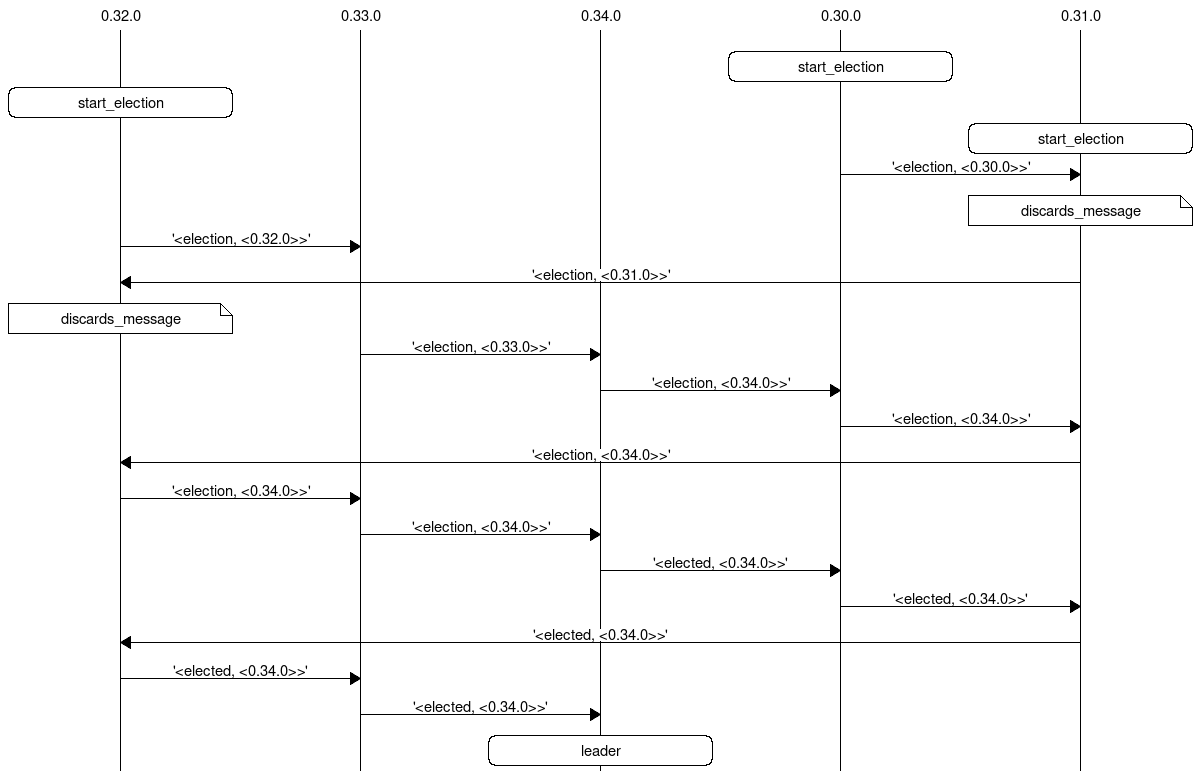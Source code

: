 msc {
 hscale=2;
"0.32.0", "0.33.0", "0.34.0", "0.30.0", "0.31.0";|||;
"0.30.0" rbox "0.30.0" [label="start_election"];
"0.32.0" rbox "0.32.0" [label="start_election"];
"0.31.0" rbox "0.31.0" [label="start_election"];
"0.30.0" => "0.31.0" [label="'<election, <0.30.0>>'"];
"0.31.0" note "0.31.0" [label="discards_message"];
"0.32.0" => "0.33.0" [label="'<election, <0.32.0>>'"];
"0.31.0" => "0.32.0" [label="'<election, <0.31.0>>'"];
"0.32.0" note "0.32.0" [label="discards_message"];
"0.33.0" => "0.34.0" [label="'<election, <0.33.0>>'"];
"0.34.0" => "0.30.0" [label="'<election, <0.34.0>>'"];
"0.30.0" => "0.31.0" [label="'<election, <0.34.0>>'"];
"0.31.0" => "0.32.0" [label="'<election, <0.34.0>>'"];
"0.32.0" => "0.33.0" [label="'<election, <0.34.0>>'"];
"0.33.0" => "0.34.0" [label="'<election, <0.34.0>>'"];
"0.34.0" => "0.30.0" [label="'<elected, <0.34.0>>'"];
"0.30.0" => "0.31.0" [label="'<elected, <0.34.0>>'"];
"0.31.0" => "0.32.0" [label="'<elected, <0.34.0>>'"];
"0.32.0" => "0.33.0" [label="'<elected, <0.34.0>>'"];
"0.33.0" => "0.34.0" [label="'<elected, <0.34.0>>'"];
"0.34.0" rbox "0.34.0" [label="leader"];
}
